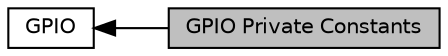 digraph "GPIO Private Constants"
{
  edge [fontname="Helvetica",fontsize="10",labelfontname="Helvetica",labelfontsize="10"];
  node [fontname="Helvetica",fontsize="10",shape=box];
  rankdir=LR;
  Node1 [label="GPIO Private Constants",height=0.2,width=0.4,color="black", fillcolor="grey75", style="filled", fontcolor="black",tooltip=" "];
  Node2 [label="GPIO",height=0.2,width=0.4,color="black", fillcolor="white", style="filled",URL="$group__GPIO.html",tooltip="GPIO HAL module driver."];
  Node2->Node1 [shape=plaintext, dir="back", style="solid"];
}
